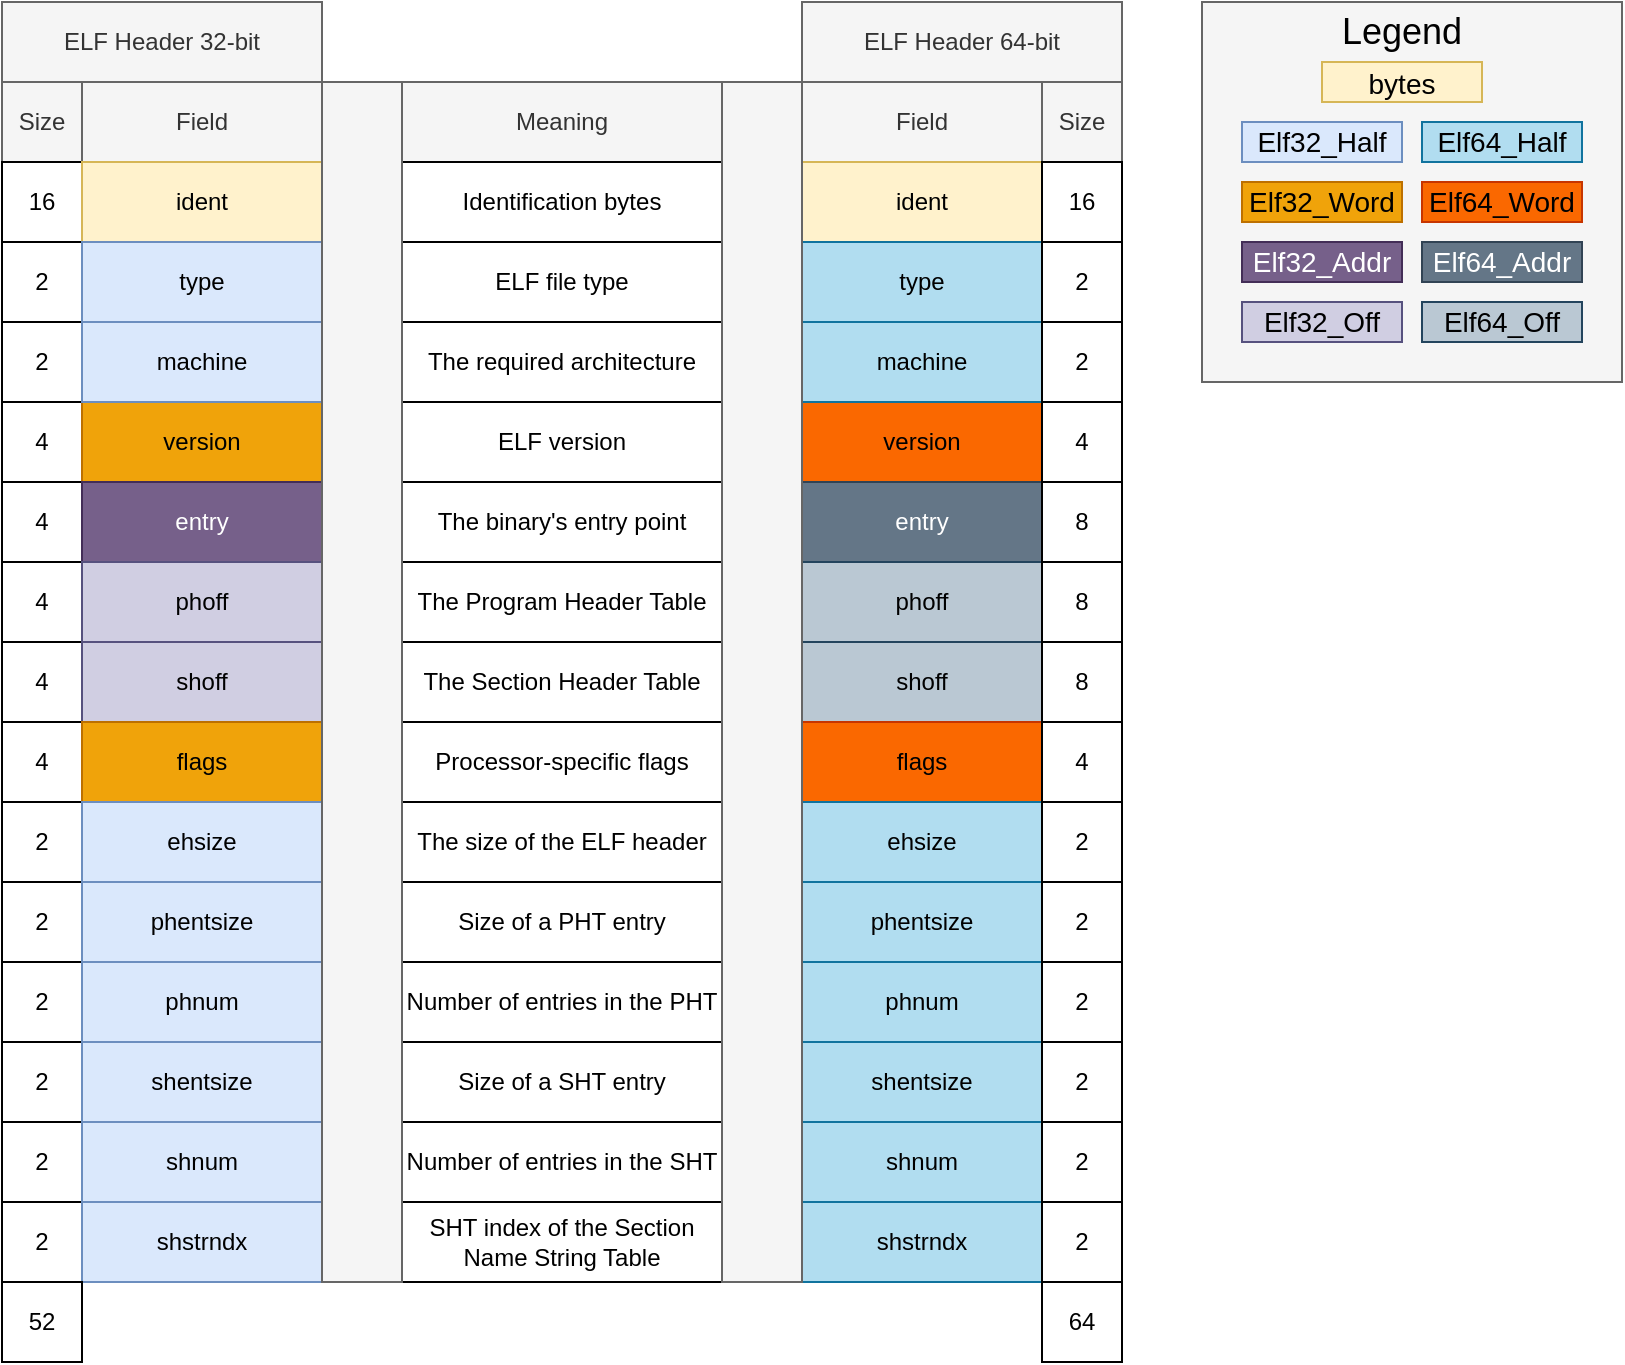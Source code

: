 <mxfile version="20.0.4" type="device"><diagram id="zI3XC8i94ht4CWRnHZNj" name="Page-1"><mxGraphModel dx="1422" dy="780" grid="1" gridSize="10" guides="1" tooltips="1" connect="1" arrows="1" fold="1" page="1" pageScale="1" pageWidth="850" pageHeight="1100" math="0" shadow="0"><root><mxCell id="0"/><mxCell id="1" parent="0"/><mxCell id="qim39hAsJ9Tivr6hkoTt-1" value="ELF Header 32-bit" style="rounded=0;whiteSpace=wrap;html=1;fillColor=#f5f5f5;fontColor=#333333;strokeColor=#666666;" parent="1" vertex="1"><mxGeometry x="120" y="80" width="160" height="40" as="geometry"/></mxCell><mxCell id="qim39hAsJ9Tivr6hkoTt-2" value="ELF Header 64-bit" style="rounded=0;whiteSpace=wrap;html=1;fillColor=#f5f5f5;fontColor=#333333;strokeColor=#666666;" parent="1" vertex="1"><mxGeometry x="520" y="80" width="160" height="40" as="geometry"/></mxCell><mxCell id="qim39hAsJ9Tivr6hkoTt-3" value="Size" style="rounded=0;whiteSpace=wrap;html=1;fillColor=#f5f5f5;fontColor=#333333;strokeColor=#666666;" parent="1" vertex="1"><mxGeometry x="120" y="120" width="40" height="40" as="geometry"/></mxCell><mxCell id="qim39hAsJ9Tivr6hkoTt-4" value="Field" style="rounded=0;whiteSpace=wrap;html=1;fillColor=#f5f5f5;fontColor=#333333;strokeColor=#666666;" parent="1" vertex="1"><mxGeometry x="160" y="120" width="120" height="40" as="geometry"/></mxCell><mxCell id="qim39hAsJ9Tivr6hkoTt-7" value="16" style="rounded=0;whiteSpace=wrap;html=1;" parent="1" vertex="1"><mxGeometry x="120" y="160" width="40" height="40" as="geometry"/></mxCell><mxCell id="qim39hAsJ9Tivr6hkoTt-8" value="ident" style="rounded=0;whiteSpace=wrap;html=1;fillColor=#fff2cc;strokeColor=#d6b656;" parent="1" vertex="1"><mxGeometry x="160" y="160" width="120" height="40" as="geometry"/></mxCell><mxCell id="qim39hAsJ9Tivr6hkoTt-11" value="2" style="rounded=0;whiteSpace=wrap;html=1;" parent="1" vertex="1"><mxGeometry x="120" y="200" width="40" height="40" as="geometry"/></mxCell><mxCell id="qim39hAsJ9Tivr6hkoTt-12" value="type" style="rounded=0;whiteSpace=wrap;html=1;fillColor=#dae8fc;strokeColor=#6c8ebf;" parent="1" vertex="1"><mxGeometry x="160" y="200" width="120" height="40" as="geometry"/></mxCell><mxCell id="qim39hAsJ9Tivr6hkoTt-13" value="4" style="rounded=0;whiteSpace=wrap;html=1;" parent="1" vertex="1"><mxGeometry x="120" y="280" width="40" height="40" as="geometry"/></mxCell><mxCell id="qim39hAsJ9Tivr6hkoTt-14" value="version" style="rounded=0;whiteSpace=wrap;html=1;fillColor=#f0a30a;strokeColor=#BD7000;fontColor=#000000;" parent="1" vertex="1"><mxGeometry x="160" y="280" width="120" height="40" as="geometry"/></mxCell><mxCell id="qim39hAsJ9Tivr6hkoTt-15" value="4" style="rounded=0;whiteSpace=wrap;html=1;" parent="1" vertex="1"><mxGeometry x="120" y="320" width="40" height="40" as="geometry"/></mxCell><mxCell id="qim39hAsJ9Tivr6hkoTt-16" value="entry" style="rounded=0;whiteSpace=wrap;html=1;fillColor=#76608a;fontColor=#ffffff;strokeColor=#432D57;" parent="1" vertex="1"><mxGeometry x="160" y="320" width="120" height="40" as="geometry"/></mxCell><mxCell id="qim39hAsJ9Tivr6hkoTt-17" value="4" style="rounded=0;whiteSpace=wrap;html=1;" parent="1" vertex="1"><mxGeometry x="120" y="360" width="40" height="40" as="geometry"/></mxCell><mxCell id="qim39hAsJ9Tivr6hkoTt-18" value="phoff" style="rounded=0;whiteSpace=wrap;html=1;fillColor=#d0cee2;strokeColor=#56517e;" parent="1" vertex="1"><mxGeometry x="160" y="360" width="120" height="40" as="geometry"/></mxCell><mxCell id="qim39hAsJ9Tivr6hkoTt-27" value="Meaning" style="rounded=0;whiteSpace=wrap;html=1;fillColor=#f5f5f5;fontColor=#333333;strokeColor=#666666;" parent="1" vertex="1"><mxGeometry x="320" y="120" width="160" height="40" as="geometry"/></mxCell><mxCell id="qim39hAsJ9Tivr6hkoTt-28" value="Identification bytes" style="rounded=0;whiteSpace=wrap;html=1;" parent="1" vertex="1"><mxGeometry x="320" y="160" width="160" height="40" as="geometry"/></mxCell><mxCell id="qim39hAsJ9Tivr6hkoTt-29" value="ELF file type" style="rounded=0;whiteSpace=wrap;html=1;" parent="1" vertex="1"><mxGeometry x="320" y="200" width="160" height="40" as="geometry"/></mxCell><mxCell id="qim39hAsJ9Tivr6hkoTt-30" value="ELF version" style="rounded=0;whiteSpace=wrap;html=1;" parent="1" vertex="1"><mxGeometry x="320" y="280" width="160" height="40" as="geometry"/></mxCell><mxCell id="qim39hAsJ9Tivr6hkoTt-31" value="The binary's entry point" style="rounded=0;whiteSpace=wrap;html=1;" parent="1" vertex="1"><mxGeometry x="320" y="320" width="160" height="40" as="geometry"/></mxCell><mxCell id="qim39hAsJ9Tivr6hkoTt-32" value="The Program Header Table" style="rounded=0;whiteSpace=wrap;html=1;" parent="1" vertex="1"><mxGeometry x="320" y="360" width="160" height="40" as="geometry"/></mxCell><mxCell id="qim39hAsJ9Tivr6hkoTt-33" value="Field" style="rounded=0;whiteSpace=wrap;html=1;fillColor=#f5f5f5;fontColor=#333333;strokeColor=#666666;" parent="1" vertex="1"><mxGeometry x="520" y="120" width="120" height="40" as="geometry"/></mxCell><mxCell id="qim39hAsJ9Tivr6hkoTt-34" value="Size" style="rounded=0;whiteSpace=wrap;html=1;fillColor=#f5f5f5;fontColor=#333333;strokeColor=#666666;" parent="1" vertex="1"><mxGeometry x="640" y="120" width="40" height="40" as="geometry"/></mxCell><mxCell id="qim39hAsJ9Tivr6hkoTt-35" value="ident" style="rounded=0;whiteSpace=wrap;html=1;fillColor=#fff2cc;strokeColor=#d6b656;" parent="1" vertex="1"><mxGeometry x="520" y="160" width="120" height="40" as="geometry"/></mxCell><mxCell id="qim39hAsJ9Tivr6hkoTt-36" value="16" style="rounded=0;whiteSpace=wrap;html=1;" parent="1" vertex="1"><mxGeometry x="640" y="160" width="40" height="40" as="geometry"/></mxCell><mxCell id="qim39hAsJ9Tivr6hkoTt-39" value="4" style="rounded=0;whiteSpace=wrap;html=1;" parent="1" vertex="1"><mxGeometry x="120" y="400" width="40" height="40" as="geometry"/></mxCell><mxCell id="qim39hAsJ9Tivr6hkoTt-40" value="shoff" style="rounded=0;whiteSpace=wrap;html=1;fillColor=#d0cee2;strokeColor=#56517e;" parent="1" vertex="1"><mxGeometry x="160" y="400" width="120" height="40" as="geometry"/></mxCell><mxCell id="qim39hAsJ9Tivr6hkoTt-41" value="4" style="rounded=0;whiteSpace=wrap;html=1;" parent="1" vertex="1"><mxGeometry x="120" y="440" width="40" height="40" as="geometry"/></mxCell><mxCell id="qim39hAsJ9Tivr6hkoTt-42" value="flags" style="rounded=0;whiteSpace=wrap;html=1;fillColor=#f0a30a;fontColor=#000000;strokeColor=#BD7000;" parent="1" vertex="1"><mxGeometry x="160" y="440" width="120" height="40" as="geometry"/></mxCell><mxCell id="qim39hAsJ9Tivr6hkoTt-43" value="2" style="rounded=0;whiteSpace=wrap;html=1;" parent="1" vertex="1"><mxGeometry x="120" y="480" width="40" height="40" as="geometry"/></mxCell><mxCell id="qim39hAsJ9Tivr6hkoTt-44" value="ehsize" style="rounded=0;whiteSpace=wrap;html=1;fillColor=#dae8fc;strokeColor=#6c8ebf;" parent="1" vertex="1"><mxGeometry x="160" y="480" width="120" height="40" as="geometry"/></mxCell><mxCell id="qim39hAsJ9Tivr6hkoTt-45" value="The Section Header Table" style="rounded=0;whiteSpace=wrap;html=1;" parent="1" vertex="1"><mxGeometry x="320" y="400" width="160" height="40" as="geometry"/></mxCell><mxCell id="qim39hAsJ9Tivr6hkoTt-46" value="Processor-specific flags" style="rounded=0;whiteSpace=wrap;html=1;" parent="1" vertex="1"><mxGeometry x="320" y="440" width="160" height="40" as="geometry"/></mxCell><mxCell id="qim39hAsJ9Tivr6hkoTt-47" value="The size of the ELF header" style="rounded=0;whiteSpace=wrap;html=1;" parent="1" vertex="1"><mxGeometry x="320" y="480" width="160" height="40" as="geometry"/></mxCell><mxCell id="qim39hAsJ9Tivr6hkoTt-48" value="2" style="rounded=0;whiteSpace=wrap;html=1;" parent="1" vertex="1"><mxGeometry x="120" y="520" width="40" height="40" as="geometry"/></mxCell><mxCell id="qim39hAsJ9Tivr6hkoTt-49" value="phentsize" style="rounded=0;whiteSpace=wrap;html=1;fillColor=#dae8fc;strokeColor=#6c8ebf;" parent="1" vertex="1"><mxGeometry x="160" y="520" width="120" height="40" as="geometry"/></mxCell><mxCell id="qim39hAsJ9Tivr6hkoTt-50" value="2" style="rounded=0;whiteSpace=wrap;html=1;" parent="1" vertex="1"><mxGeometry x="120" y="560" width="40" height="40" as="geometry"/></mxCell><mxCell id="qim39hAsJ9Tivr6hkoTt-51" value="phnum" style="rounded=0;whiteSpace=wrap;html=1;fillColor=#dae8fc;strokeColor=#6c8ebf;" parent="1" vertex="1"><mxGeometry x="160" y="560" width="120" height="40" as="geometry"/></mxCell><mxCell id="qim39hAsJ9Tivr6hkoTt-52" value="2" style="rounded=0;whiteSpace=wrap;html=1;" parent="1" vertex="1"><mxGeometry x="120" y="600" width="40" height="40" as="geometry"/></mxCell><mxCell id="qim39hAsJ9Tivr6hkoTt-53" value="shentsize" style="rounded=0;whiteSpace=wrap;html=1;fillColor=#dae8fc;strokeColor=#6c8ebf;" parent="1" vertex="1"><mxGeometry x="160" y="600" width="120" height="40" as="geometry"/></mxCell><mxCell id="qim39hAsJ9Tivr6hkoTt-54" value="2" style="rounded=0;whiteSpace=wrap;html=1;" parent="1" vertex="1"><mxGeometry x="120" y="640" width="40" height="40" as="geometry"/></mxCell><mxCell id="qim39hAsJ9Tivr6hkoTt-55" value="shnum" style="rounded=0;whiteSpace=wrap;html=1;fillColor=#dae8fc;strokeColor=#6c8ebf;" parent="1" vertex="1"><mxGeometry x="160" y="640" width="120" height="40" as="geometry"/></mxCell><mxCell id="qim39hAsJ9Tivr6hkoTt-56" value="2" style="rounded=0;whiteSpace=wrap;html=1;" parent="1" vertex="1"><mxGeometry x="120" y="680" width="40" height="40" as="geometry"/></mxCell><mxCell id="qim39hAsJ9Tivr6hkoTt-57" value="shstrndx" style="rounded=0;whiteSpace=wrap;html=1;fillColor=#dae8fc;strokeColor=#6c8ebf;" parent="1" vertex="1"><mxGeometry x="160" y="680" width="120" height="40" as="geometry"/></mxCell><mxCell id="qim39hAsJ9Tivr6hkoTt-60" value="Size of a PHT entry" style="rounded=0;whiteSpace=wrap;html=1;" parent="1" vertex="1"><mxGeometry x="320" y="520" width="160" height="40" as="geometry"/></mxCell><mxCell id="qim39hAsJ9Tivr6hkoTt-61" value="Number of entries in the PHT" style="rounded=0;whiteSpace=wrap;html=1;" parent="1" vertex="1"><mxGeometry x="320" y="560" width="160" height="40" as="geometry"/></mxCell><mxCell id="qim39hAsJ9Tivr6hkoTt-62" value="Size of a SHT entry" style="rounded=0;whiteSpace=wrap;html=1;" parent="1" vertex="1"><mxGeometry x="320" y="600" width="160" height="40" as="geometry"/></mxCell><mxCell id="qim39hAsJ9Tivr6hkoTt-63" value="Number of entries in the SHT" style="rounded=0;whiteSpace=wrap;html=1;" parent="1" vertex="1"><mxGeometry x="320" y="640" width="160" height="40" as="geometry"/></mxCell><mxCell id="qim39hAsJ9Tivr6hkoTt-64" value="2" style="rounded=0;whiteSpace=wrap;html=1;" parent="1" vertex="1"><mxGeometry x="120" y="240" width="40" height="40" as="geometry"/></mxCell><mxCell id="qim39hAsJ9Tivr6hkoTt-65" value="machine" style="rounded=0;whiteSpace=wrap;html=1;fillColor=#dae8fc;strokeColor=#6c8ebf;" parent="1" vertex="1"><mxGeometry x="160" y="240" width="120" height="40" as="geometry"/></mxCell><mxCell id="qim39hAsJ9Tivr6hkoTt-114" value="" style="edgeStyle=orthogonalEdgeStyle;rounded=0;orthogonalLoop=1;jettySize=auto;html=1;fontSize=14;" parent="1" source="qim39hAsJ9Tivr6hkoTt-66" target="qim39hAsJ9Tivr6hkoTt-65" edge="1"><mxGeometry relative="1" as="geometry"/></mxCell><mxCell id="qim39hAsJ9Tivr6hkoTt-66" value="The required architecture" style="rounded=0;whiteSpace=wrap;html=1;" parent="1" vertex="1"><mxGeometry x="320" y="240" width="160" height="40" as="geometry"/></mxCell><mxCell id="qim39hAsJ9Tivr6hkoTt-67" value="SHT index of the Section Name String Table" style="rounded=0;whiteSpace=wrap;html=1;" parent="1" vertex="1"><mxGeometry x="320" y="680" width="160" height="40" as="geometry"/></mxCell><mxCell id="qim39hAsJ9Tivr6hkoTt-68" value="type" style="rounded=0;whiteSpace=wrap;html=1;fillColor=#b1ddf0;strokeColor=#10739e;" parent="1" vertex="1"><mxGeometry x="520" y="200" width="120" height="40" as="geometry"/></mxCell><mxCell id="qim39hAsJ9Tivr6hkoTt-69" value="version" style="rounded=0;whiteSpace=wrap;html=1;fillColor=#fa6800;fontColor=#000000;strokeColor=#C73500;" parent="1" vertex="1"><mxGeometry x="520" y="280" width="120" height="40" as="geometry"/></mxCell><mxCell id="qim39hAsJ9Tivr6hkoTt-70" value="entry" style="rounded=0;whiteSpace=wrap;html=1;fillColor=#647687;fontColor=#ffffff;strokeColor=#314354;" parent="1" vertex="1"><mxGeometry x="520" y="320" width="120" height="40" as="geometry"/></mxCell><mxCell id="qim39hAsJ9Tivr6hkoTt-71" value="phoff" style="rounded=0;whiteSpace=wrap;html=1;fillColor=#bac8d3;strokeColor=#23445d;" parent="1" vertex="1"><mxGeometry x="520" y="360" width="120" height="40" as="geometry"/></mxCell><mxCell id="qim39hAsJ9Tivr6hkoTt-72" value="shoff" style="rounded=0;whiteSpace=wrap;html=1;fillColor=#bac8d3;strokeColor=#23445d;" parent="1" vertex="1"><mxGeometry x="520" y="400" width="120" height="40" as="geometry"/></mxCell><mxCell id="qim39hAsJ9Tivr6hkoTt-73" value="flags" style="rounded=0;whiteSpace=wrap;html=1;fillColor=#fa6800;fontColor=#000000;strokeColor=#C73500;" parent="1" vertex="1"><mxGeometry x="520" y="440" width="120" height="40" as="geometry"/></mxCell><mxCell id="qim39hAsJ9Tivr6hkoTt-74" value="ehsize" style="rounded=0;whiteSpace=wrap;html=1;fillColor=#b1ddf0;strokeColor=#10739e;" parent="1" vertex="1"><mxGeometry x="520" y="480" width="120" height="40" as="geometry"/></mxCell><mxCell id="qim39hAsJ9Tivr6hkoTt-75" value="phentsize" style="rounded=0;whiteSpace=wrap;html=1;fillColor=#b1ddf0;strokeColor=#10739e;" parent="1" vertex="1"><mxGeometry x="520" y="520" width="120" height="40" as="geometry"/></mxCell><mxCell id="qim39hAsJ9Tivr6hkoTt-76" value="phnum" style="rounded=0;whiteSpace=wrap;html=1;fillColor=#b1ddf0;strokeColor=#10739e;" parent="1" vertex="1"><mxGeometry x="520" y="560" width="120" height="40" as="geometry"/></mxCell><mxCell id="qim39hAsJ9Tivr6hkoTt-77" value="shentsize" style="rounded=0;whiteSpace=wrap;html=1;fillColor=#b1ddf0;strokeColor=#10739e;" parent="1" vertex="1"><mxGeometry x="520" y="600" width="120" height="40" as="geometry"/></mxCell><mxCell id="qim39hAsJ9Tivr6hkoTt-78" value="shnum" style="rounded=0;whiteSpace=wrap;html=1;fillColor=#b1ddf0;strokeColor=#10739e;" parent="1" vertex="1"><mxGeometry x="520" y="640" width="120" height="40" as="geometry"/></mxCell><mxCell id="qim39hAsJ9Tivr6hkoTt-79" value="shstrndx" style="rounded=0;whiteSpace=wrap;html=1;fillColor=#b1ddf0;strokeColor=#10739e;" parent="1" vertex="1"><mxGeometry x="520" y="680" width="120" height="40" as="geometry"/></mxCell><mxCell id="qim39hAsJ9Tivr6hkoTt-80" value="machine" style="rounded=0;whiteSpace=wrap;html=1;fillColor=#b1ddf0;strokeColor=#10739e;" parent="1" vertex="1"><mxGeometry x="520" y="240" width="120" height="40" as="geometry"/></mxCell><mxCell id="qim39hAsJ9Tivr6hkoTt-81" value="2" style="rounded=0;whiteSpace=wrap;html=1;" parent="1" vertex="1"><mxGeometry x="640" y="200" width="40" height="40" as="geometry"/></mxCell><mxCell id="qim39hAsJ9Tivr6hkoTt-82" value="4" style="rounded=0;whiteSpace=wrap;html=1;" parent="1" vertex="1"><mxGeometry x="640" y="280" width="40" height="40" as="geometry"/></mxCell><mxCell id="qim39hAsJ9Tivr6hkoTt-83" value="8" style="rounded=0;whiteSpace=wrap;html=1;" parent="1" vertex="1"><mxGeometry x="640" y="320" width="40" height="40" as="geometry"/></mxCell><mxCell id="qim39hAsJ9Tivr6hkoTt-84" value="8" style="rounded=0;whiteSpace=wrap;html=1;" parent="1" vertex="1"><mxGeometry x="640" y="360" width="40" height="40" as="geometry"/></mxCell><mxCell id="qim39hAsJ9Tivr6hkoTt-85" value="8" style="rounded=0;whiteSpace=wrap;html=1;" parent="1" vertex="1"><mxGeometry x="640" y="400" width="40" height="40" as="geometry"/></mxCell><mxCell id="qim39hAsJ9Tivr6hkoTt-86" value="4" style="rounded=0;whiteSpace=wrap;html=1;" parent="1" vertex="1"><mxGeometry x="640" y="440" width="40" height="40" as="geometry"/></mxCell><mxCell id="qim39hAsJ9Tivr6hkoTt-87" value="2" style="rounded=0;whiteSpace=wrap;html=1;" parent="1" vertex="1"><mxGeometry x="640" y="480" width="40" height="40" as="geometry"/></mxCell><mxCell id="qim39hAsJ9Tivr6hkoTt-88" value="2" style="rounded=0;whiteSpace=wrap;html=1;" parent="1" vertex="1"><mxGeometry x="640" y="520" width="40" height="40" as="geometry"/></mxCell><mxCell id="qim39hAsJ9Tivr6hkoTt-89" value="2" style="rounded=0;whiteSpace=wrap;html=1;" parent="1" vertex="1"><mxGeometry x="640" y="560" width="40" height="40" as="geometry"/></mxCell><mxCell id="qim39hAsJ9Tivr6hkoTt-90" value="2" style="rounded=0;whiteSpace=wrap;html=1;" parent="1" vertex="1"><mxGeometry x="640" y="600" width="40" height="40" as="geometry"/></mxCell><mxCell id="qim39hAsJ9Tivr6hkoTt-91" value="2" style="rounded=0;whiteSpace=wrap;html=1;" parent="1" vertex="1"><mxGeometry x="640" y="640" width="40" height="40" as="geometry"/></mxCell><mxCell id="qim39hAsJ9Tivr6hkoTt-92" value="2" style="rounded=0;whiteSpace=wrap;html=1;" parent="1" vertex="1"><mxGeometry x="640" y="680" width="40" height="40" as="geometry"/></mxCell><mxCell id="qim39hAsJ9Tivr6hkoTt-93" value="2" style="rounded=0;whiteSpace=wrap;html=1;" parent="1" vertex="1"><mxGeometry x="640" y="240" width="40" height="40" as="geometry"/></mxCell><mxCell id="qim39hAsJ9Tivr6hkoTt-94" value="" style="rounded=0;whiteSpace=wrap;html=1;fillColor=#f5f5f5;fontColor=#333333;strokeColor=#666666;" parent="1" vertex="1"><mxGeometry x="280" y="120" width="40" height="600" as="geometry"/></mxCell><mxCell id="qim39hAsJ9Tivr6hkoTt-95" value="" style="rounded=0;whiteSpace=wrap;html=1;fillColor=#f5f5f5;fontColor=#333333;strokeColor=#666666;" parent="1" vertex="1"><mxGeometry x="480" y="120" width="40" height="600" as="geometry"/></mxCell><mxCell id="qim39hAsJ9Tivr6hkoTt-96" value="" style="rounded=0;whiteSpace=wrap;html=1;fillColor=#f5f5f5;fontColor=#333333;strokeColor=#666666;" parent="1" vertex="1"><mxGeometry x="720" y="80" width="210" height="190" as="geometry"/></mxCell><mxCell id="qim39hAsJ9Tivr6hkoTt-97" value="&lt;font style=&quot;font-size: 18px;&quot;&gt;Legend&lt;/font&gt;" style="text;html=1;strokeColor=none;fillColor=none;align=center;verticalAlign=middle;whiteSpace=wrap;rounded=0;" parent="1" vertex="1"><mxGeometry x="790" y="80" width="60" height="30" as="geometry"/></mxCell><mxCell id="qim39hAsJ9Tivr6hkoTt-99" value="&lt;font style=&quot;font-size: 14px;&quot;&gt;bytes&lt;/font&gt;" style="rounded=0;whiteSpace=wrap;html=1;fontSize=18;fillColor=#fff2cc;strokeColor=#d6b656;" parent="1" vertex="1"><mxGeometry x="780" y="110" width="80" height="20" as="geometry"/></mxCell><mxCell id="qim39hAsJ9Tivr6hkoTt-100" value="Elf32_Half" style="rounded=0;whiteSpace=wrap;html=1;fontSize=14;fillColor=#dae8fc;strokeColor=#6c8ebf;" parent="1" vertex="1"><mxGeometry x="740" y="140" width="80" height="20" as="geometry"/></mxCell><mxCell id="qim39hAsJ9Tivr6hkoTt-101" value="Elf64_Half" style="rounded=0;whiteSpace=wrap;html=1;fontSize=14;fillColor=#b1ddf0;strokeColor=#10739e;" parent="1" vertex="1"><mxGeometry x="830" y="140" width="80" height="20" as="geometry"/></mxCell><mxCell id="qim39hAsJ9Tivr6hkoTt-102" value="Elf32_Word" style="rounded=0;whiteSpace=wrap;html=1;fontSize=14;fillColor=#f0a30a;strokeColor=#BD7000;fontColor=#000000;" parent="1" vertex="1"><mxGeometry x="740" y="170" width="80" height="20" as="geometry"/></mxCell><mxCell id="qim39hAsJ9Tivr6hkoTt-103" value="Elf64_Word" style="rounded=0;whiteSpace=wrap;html=1;fontSize=14;fillColor=#fa6800;strokeColor=#C73500;fontColor=#000000;" parent="1" vertex="1"><mxGeometry x="830" y="170" width="80" height="20" as="geometry"/></mxCell><mxCell id="qim39hAsJ9Tivr6hkoTt-105" value="Elf32_Addr" style="rounded=0;whiteSpace=wrap;html=1;fontSize=14;fillColor=#76608a;strokeColor=#432D57;fontColor=#ffffff;" parent="1" vertex="1"><mxGeometry x="740" y="200" width="80" height="20" as="geometry"/></mxCell><mxCell id="qim39hAsJ9Tivr6hkoTt-106" value="Elf64_Addr" style="rounded=0;whiteSpace=wrap;html=1;fontSize=14;fillColor=#647687;strokeColor=#314354;fontColor=#ffffff;" parent="1" vertex="1"><mxGeometry x="830" y="200" width="80" height="20" as="geometry"/></mxCell><mxCell id="qim39hAsJ9Tivr6hkoTt-107" value="Elf32_Off" style="rounded=0;whiteSpace=wrap;html=1;fontSize=14;fillColor=#d0cee2;strokeColor=#56517e;" parent="1" vertex="1"><mxGeometry x="740" y="230" width="80" height="20" as="geometry"/></mxCell><mxCell id="qim39hAsJ9Tivr6hkoTt-108" value="Elf64_Off" style="rounded=0;whiteSpace=wrap;html=1;fontSize=14;fillColor=#bac8d3;strokeColor=#23445d;" parent="1" vertex="1"><mxGeometry x="830" y="230" width="80" height="20" as="geometry"/></mxCell><mxCell id="SuBglwf8xXG7CCEI2qeV-19" value="52" style="rounded=0;whiteSpace=wrap;html=1;" vertex="1" parent="1"><mxGeometry x="120" y="720" width="40" height="40" as="geometry"/></mxCell><mxCell id="SuBglwf8xXG7CCEI2qeV-20" value="64" style="rounded=0;whiteSpace=wrap;html=1;" vertex="1" parent="1"><mxGeometry x="640" y="720" width="40" height="40" as="geometry"/></mxCell></root></mxGraphModel></diagram></mxfile>
